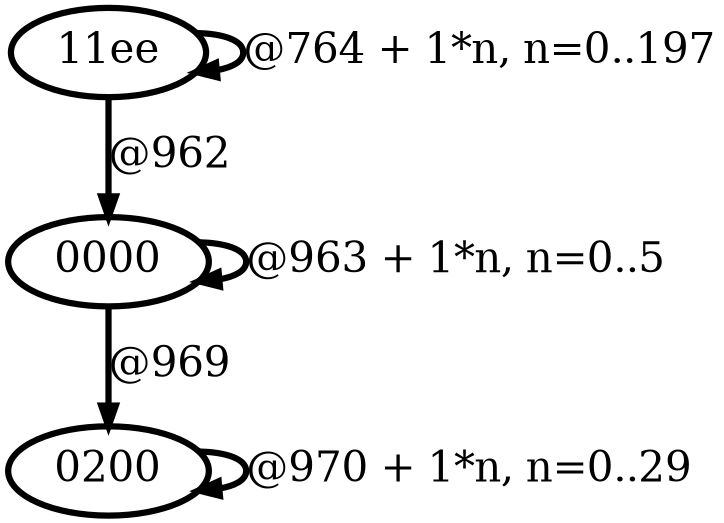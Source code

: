 digraph G {
        node [style=rounded, penwidth=3, fontsize=20, shape=oval];
        "11ee" -> "11ee" [label="@764 + 1*n, n=0..197", color=black,arrowsize=1,style=bold,penwidth=3,fontsize=20];
"11ee" -> "0000" [label="@962", color=black,arrowsize=1,style=bold,penwidth=3,fontsize=20];
"0000" -> "0000" [label="@963 + 1*n, n=0..5", color=black,arrowsize=1,style=bold,penwidth=3,fontsize=20];
"0000" -> "0200" [label="@969", color=black,arrowsize=1,style=bold,penwidth=3,fontsize=20];
"0200" -> "0200" [label="@970 + 1*n, n=0..29", color=black,arrowsize=1,style=bold,penwidth=3,fontsize=20];
}
